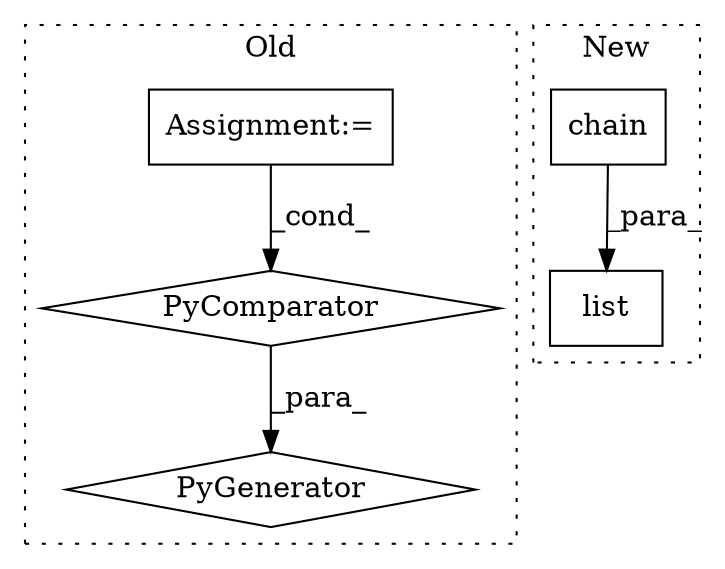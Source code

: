 digraph G {
subgraph cluster0 {
1 [label="PyGenerator" a="107" s="5457" l="223" shape="diamond"];
3 [label="Assignment:=" a="7" s="5630" l="44" shape="box"];
4 [label="PyComparator" a="113" s="5630" l="44" shape="diamond"];
label = "Old";
style="dotted";
}
subgraph cluster1 {
2 [label="chain" a="32" s="6038,6062" l="6,1" shape="box"];
5 [label="list" a="32" s="6023,6063" l="5,1" shape="box"];
label = "New";
style="dotted";
}
2 -> 5 [label="_para_"];
3 -> 4 [label="_cond_"];
4 -> 1 [label="_para_"];
}